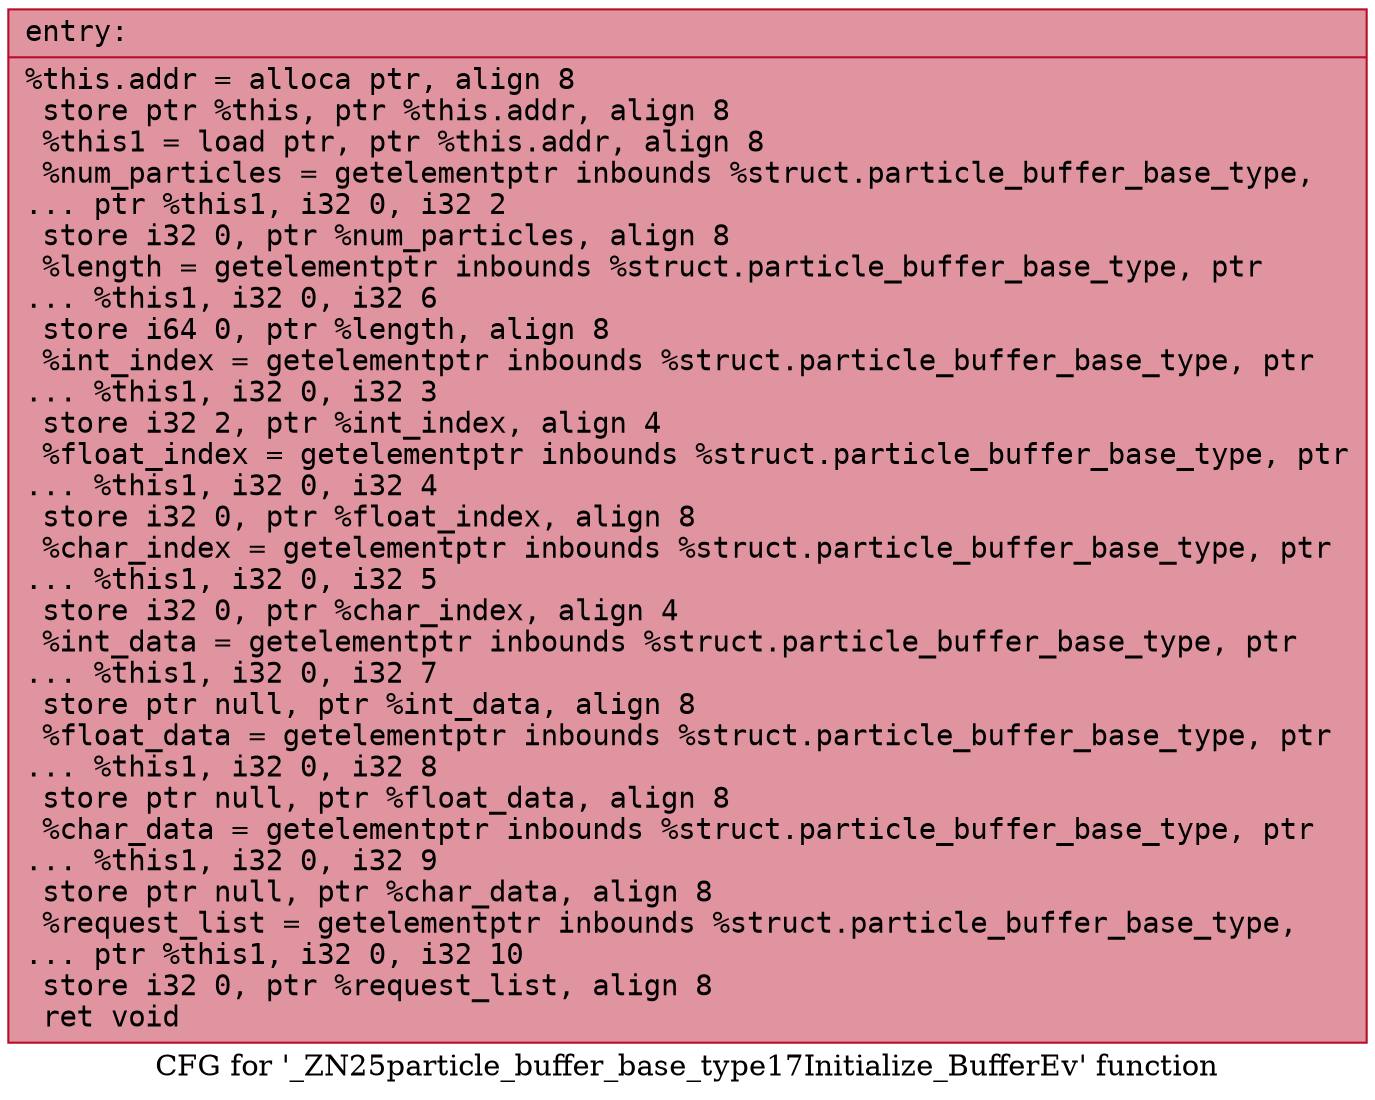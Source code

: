 digraph "CFG for '_ZN25particle_buffer_base_type17Initialize_BufferEv' function" {
	label="CFG for '_ZN25particle_buffer_base_type17Initialize_BufferEv' function";

	Node0x558b69432520 [shape=record,color="#b70d28ff", style=filled, fillcolor="#b70d2870" fontname="Courier",label="{entry:\l|  %this.addr = alloca ptr, align 8\l  store ptr %this, ptr %this.addr, align 8\l  %this1 = load ptr, ptr %this.addr, align 8\l  %num_particles = getelementptr inbounds %struct.particle_buffer_base_type,\l... ptr %this1, i32 0, i32 2\l  store i32 0, ptr %num_particles, align 8\l  %length = getelementptr inbounds %struct.particle_buffer_base_type, ptr\l... %this1, i32 0, i32 6\l  store i64 0, ptr %length, align 8\l  %int_index = getelementptr inbounds %struct.particle_buffer_base_type, ptr\l... %this1, i32 0, i32 3\l  store i32 2, ptr %int_index, align 4\l  %float_index = getelementptr inbounds %struct.particle_buffer_base_type, ptr\l... %this1, i32 0, i32 4\l  store i32 0, ptr %float_index, align 8\l  %char_index = getelementptr inbounds %struct.particle_buffer_base_type, ptr\l... %this1, i32 0, i32 5\l  store i32 0, ptr %char_index, align 4\l  %int_data = getelementptr inbounds %struct.particle_buffer_base_type, ptr\l... %this1, i32 0, i32 7\l  store ptr null, ptr %int_data, align 8\l  %float_data = getelementptr inbounds %struct.particle_buffer_base_type, ptr\l... %this1, i32 0, i32 8\l  store ptr null, ptr %float_data, align 8\l  %char_data = getelementptr inbounds %struct.particle_buffer_base_type, ptr\l... %this1, i32 0, i32 9\l  store ptr null, ptr %char_data, align 8\l  %request_list = getelementptr inbounds %struct.particle_buffer_base_type,\l... ptr %this1, i32 0, i32 10\l  store i32 0, ptr %request_list, align 8\l  ret void\l}"];
}
